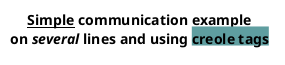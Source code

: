 @startuml
title
<u>Simple</u> communication example
on <i>several</i> lines and using <back:cadetblue>creole tags</back>
end title

@enduml